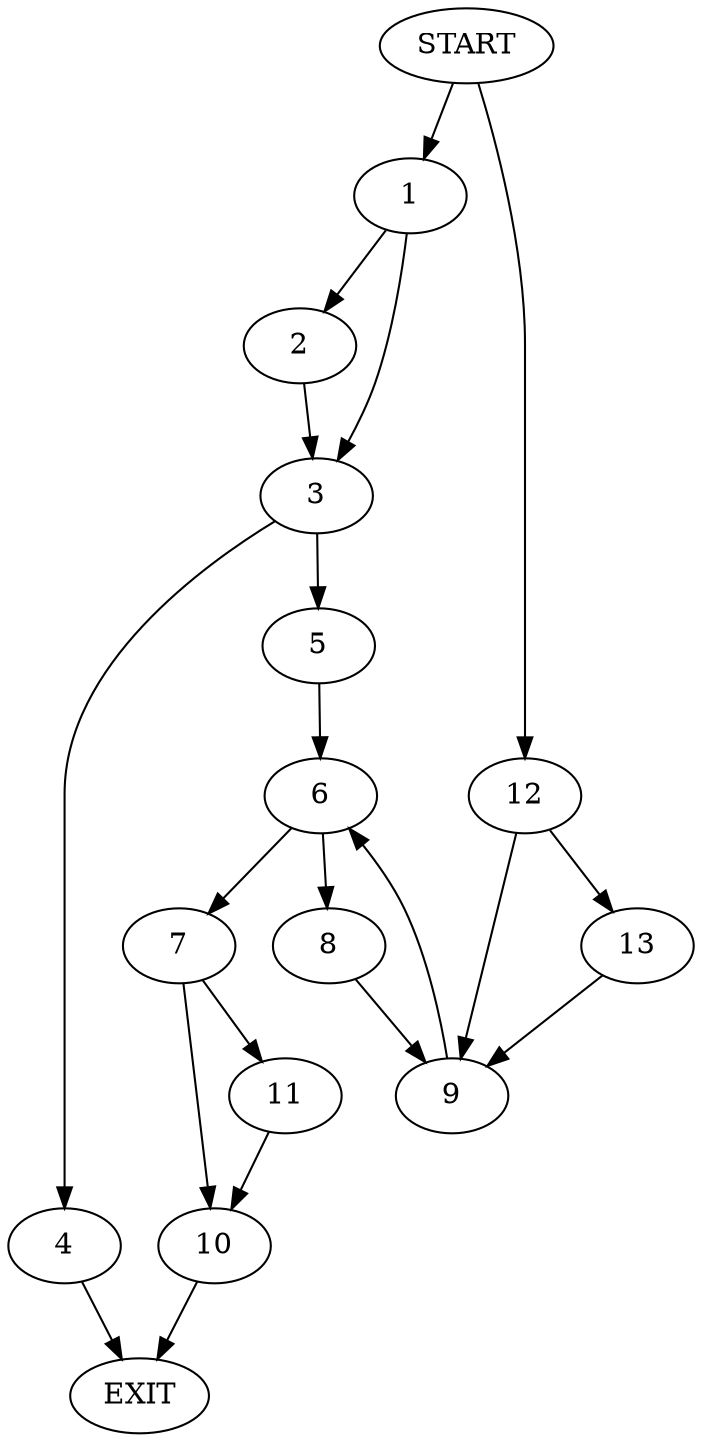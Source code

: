 digraph {
0 [label="START"]
14 [label="EXIT"]
0 -> 1
1 -> 2
1 -> 3
3 -> 4
3 -> 5
2 -> 3
5 -> 6
4 -> 14
6 -> 7
6 -> 8
8 -> 9
7 -> 10
7 -> 11
9 -> 6
0 -> 12
12 -> 9
12 -> 13
13 -> 9
11 -> 10
10 -> 14
}
